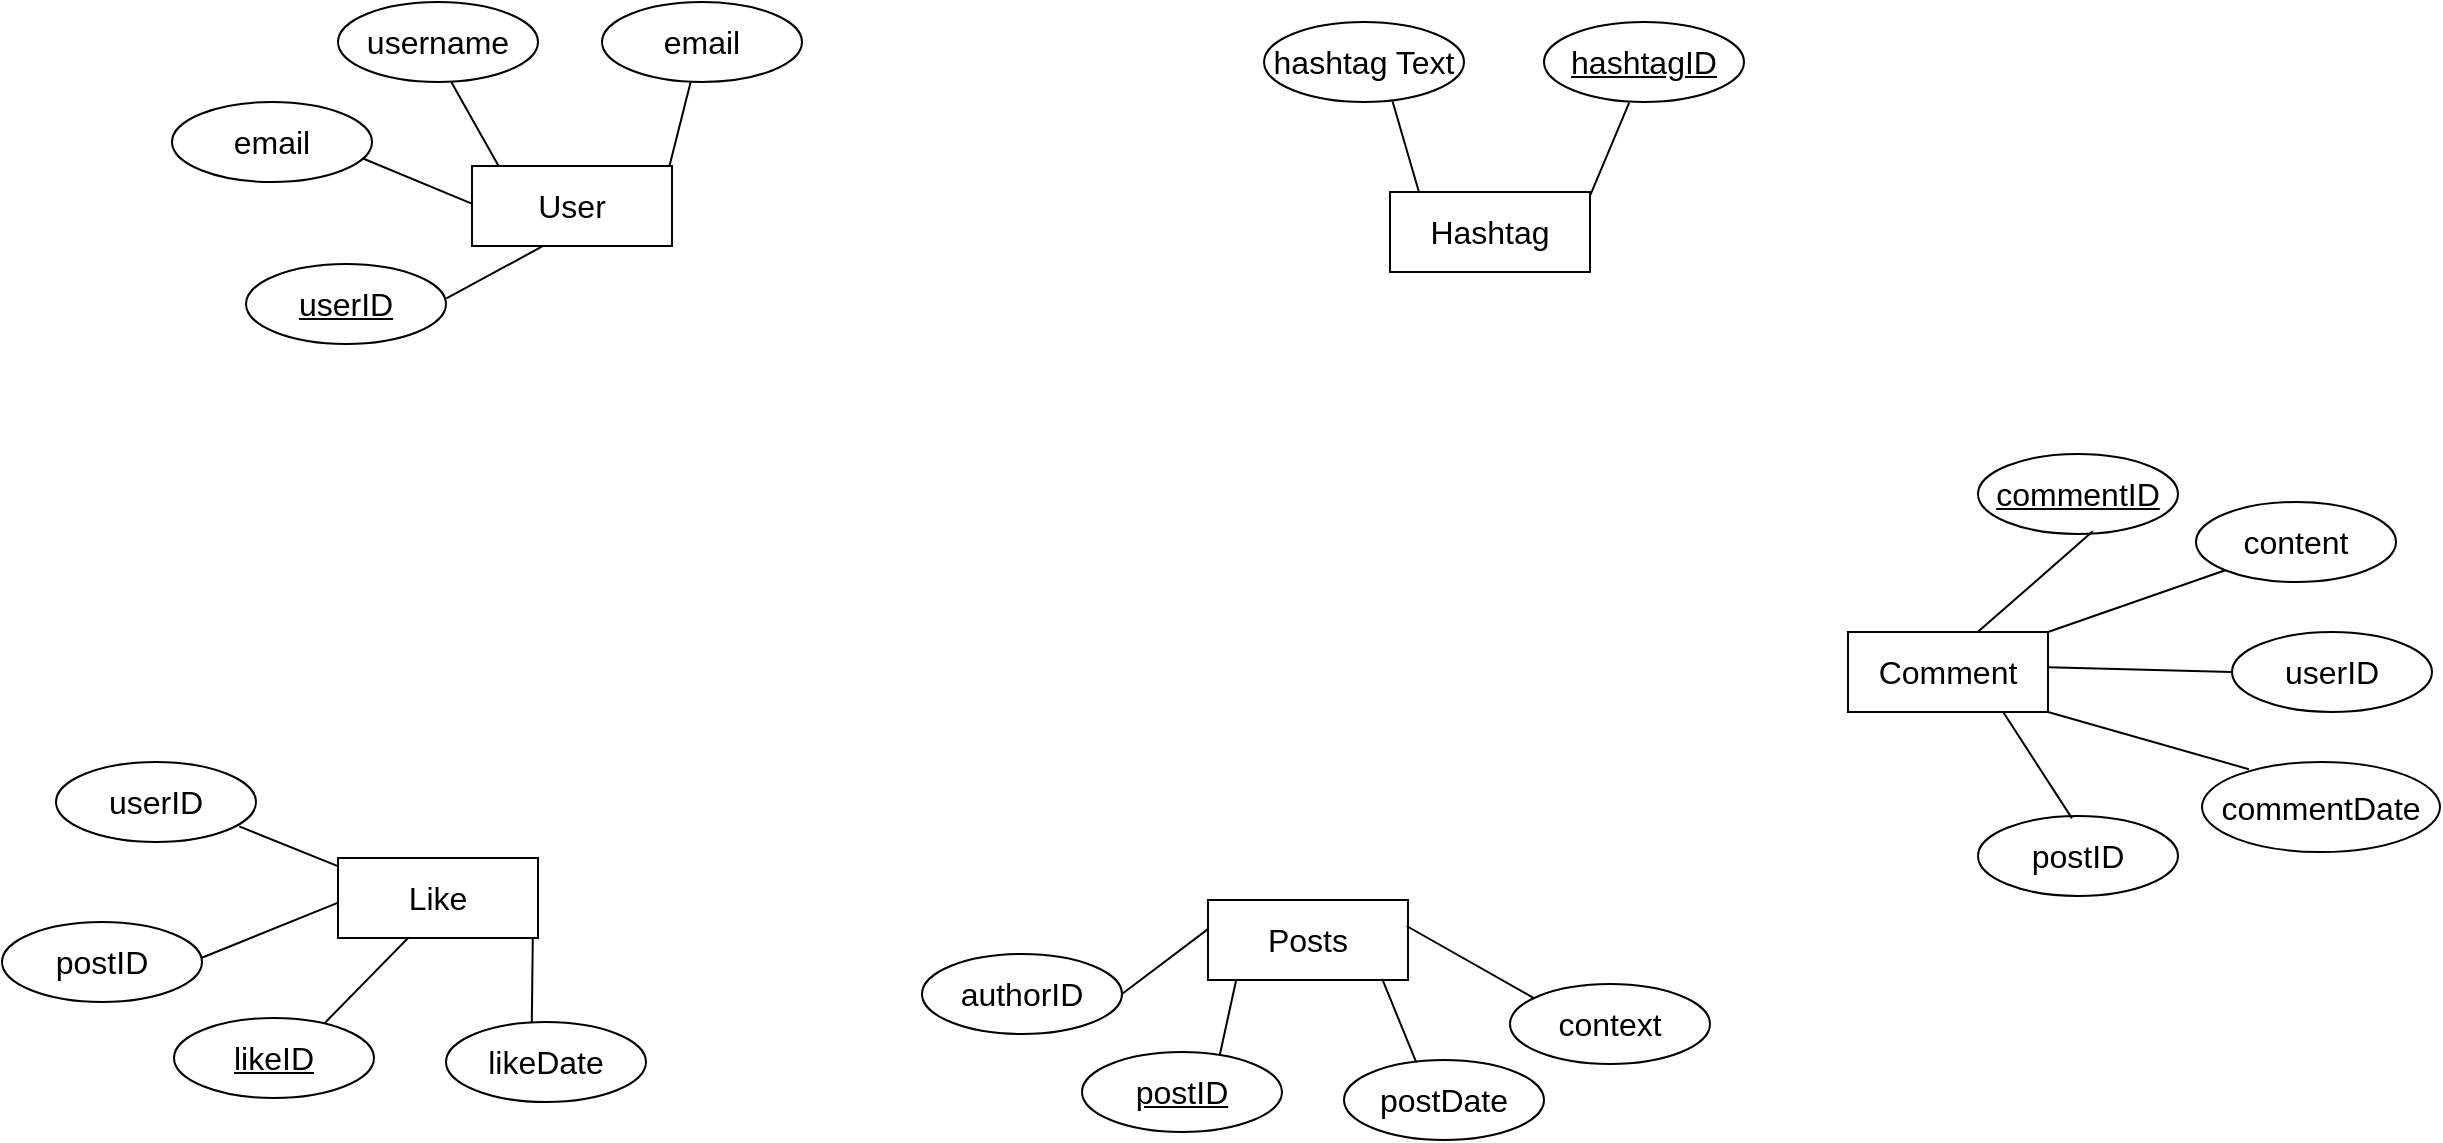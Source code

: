 <mxfile version="21.8.2" type="github">
  <diagram name="Page-1" id="0xXDIpslHWF_h3QKl0N0">
    <mxGraphModel dx="2205" dy="1576" grid="0" gridSize="10" guides="1" tooltips="1" connect="1" arrows="1" fold="1" page="0" pageScale="1" pageWidth="827" pageHeight="1169" math="0" shadow="0">
      <root>
        <mxCell id="0" />
        <mxCell id="1" parent="0" />
        <mxCell id="wwoop0thXE-48_Gn2f_M-79" style="edgeStyle=none;curved=1;rounded=0;orthogonalLoop=1;jettySize=auto;html=1;exitX=0.5;exitY=0;exitDx=0;exitDy=0;fontSize=12;startSize=8;endSize=8;" edge="1" parent="1">
          <mxGeometry relative="1" as="geometry">
            <mxPoint x="87" y="-410" as="sourcePoint" />
            <mxPoint x="87" y="-410" as="targetPoint" />
          </mxGeometry>
        </mxCell>
        <mxCell id="wwoop0thXE-48_Gn2f_M-177" value="User" style="whiteSpace=wrap;html=1;align=center;fontSize=16;" vertex="1" parent="1">
          <mxGeometry x="-259" y="-543" width="100" height="40" as="geometry" />
        </mxCell>
        <mxCell id="wwoop0thXE-48_Gn2f_M-179" value="Hashtag" style="whiteSpace=wrap;html=1;align=center;fontSize=16;" vertex="1" parent="1">
          <mxGeometry x="200" y="-530" width="100" height="40" as="geometry" />
        </mxCell>
        <mxCell id="wwoop0thXE-48_Gn2f_M-180" value="Comment" style="whiteSpace=wrap;html=1;align=center;fontSize=16;" vertex="1" parent="1">
          <mxGeometry x="429" y="-310" width="100" height="40" as="geometry" />
        </mxCell>
        <mxCell id="wwoop0thXE-48_Gn2f_M-181" value="Posts" style="whiteSpace=wrap;html=1;align=center;fontSize=16;" vertex="1" parent="1">
          <mxGeometry x="109" y="-176" width="100" height="40" as="geometry" />
        </mxCell>
        <mxCell id="wwoop0thXE-48_Gn2f_M-182" value="" style="endArrow=none;html=1;rounded=0;fontSize=12;startSize=8;endSize=8;curved=1;exitX=0.567;exitY=1.003;exitDx=0;exitDy=0;exitPerimeter=0;entryX=0.133;entryY=-0.001;entryDx=0;entryDy=0;entryPerimeter=0;" edge="1" parent="1" source="wwoop0thXE-48_Gn2f_M-184" target="wwoop0thXE-48_Gn2f_M-177">
          <mxGeometry relative="1" as="geometry">
            <mxPoint x="-273" y="-585" as="sourcePoint" />
            <mxPoint x="-262" y="-545" as="targetPoint" />
          </mxGeometry>
        </mxCell>
        <mxCell id="wwoop0thXE-48_Gn2f_M-184" value="username" style="ellipse;whiteSpace=wrap;html=1;align=center;fontSize=16;" vertex="1" parent="1">
          <mxGeometry x="-326" y="-625" width="100" height="40" as="geometry" />
        </mxCell>
        <mxCell id="wwoop0thXE-48_Gn2f_M-185" value="" style="endArrow=none;html=1;rounded=0;fontSize=12;startSize=8;endSize=8;curved=1;exitX=0.443;exitY=1.003;exitDx=0;exitDy=0;exitPerimeter=0;entryX=0.987;entryY=0.004;entryDx=0;entryDy=0;entryPerimeter=0;" edge="1" parent="1" source="wwoop0thXE-48_Gn2f_M-186" target="wwoop0thXE-48_Gn2f_M-177">
          <mxGeometry relative="1" as="geometry">
            <mxPoint x="-154" y="-584" as="sourcePoint" />
            <mxPoint x="-176" y="-544" as="targetPoint" />
          </mxGeometry>
        </mxCell>
        <mxCell id="wwoop0thXE-48_Gn2f_M-186" value="email" style="ellipse;whiteSpace=wrap;html=1;align=center;fontSize=16;" vertex="1" parent="1">
          <mxGeometry x="-194" y="-625" width="100" height="40" as="geometry" />
        </mxCell>
        <mxCell id="wwoop0thXE-48_Gn2f_M-187" value="" style="endArrow=none;html=1;rounded=0;fontSize=12;startSize=8;endSize=8;curved=1;exitX=0.955;exitY=0.706;exitDx=0;exitDy=0;exitPerimeter=0;entryX=-0.004;entryY=0.468;entryDx=0;entryDy=0;entryPerimeter=0;" edge="1" parent="1" source="wwoop0thXE-48_Gn2f_M-189" target="wwoop0thXE-48_Gn2f_M-177">
          <mxGeometry relative="1" as="geometry">
            <mxPoint x="-320" y="-541" as="sourcePoint" />
            <mxPoint x="-272" y="-526" as="targetPoint" />
          </mxGeometry>
        </mxCell>
        <mxCell id="wwoop0thXE-48_Gn2f_M-189" value="email" style="ellipse;whiteSpace=wrap;html=1;align=center;fontSize=16;" vertex="1" parent="1">
          <mxGeometry x="-409" y="-575" width="100" height="40" as="geometry" />
        </mxCell>
        <mxCell id="wwoop0thXE-48_Gn2f_M-203" value="userID" style="ellipse;whiteSpace=wrap;html=1;align=center;fontStyle=4;fontSize=16;" vertex="1" parent="1">
          <mxGeometry x="-372" y="-494" width="100" height="40" as="geometry" />
        </mxCell>
        <mxCell id="wwoop0thXE-48_Gn2f_M-204" value="" style="endArrow=none;html=1;rounded=0;fontSize=12;startSize=8;endSize=8;curved=1;entryX=0.356;entryY=0.999;entryDx=0;entryDy=0;entryPerimeter=0;exitX=1.002;exitY=0.431;exitDx=0;exitDy=0;exitPerimeter=0;" edge="1" parent="1" source="wwoop0thXE-48_Gn2f_M-203" target="wwoop0thXE-48_Gn2f_M-177">
          <mxGeometry relative="1" as="geometry">
            <mxPoint x="-272" y="-475" as="sourcePoint" />
            <mxPoint x="-246" y="-503" as="targetPoint" />
          </mxGeometry>
        </mxCell>
        <mxCell id="wwoop0thXE-48_Gn2f_M-205" value="" style="endArrow=none;html=1;rounded=0;fontSize=12;startSize=8;endSize=8;curved=1;exitX=0.426;exitY=1.008;exitDx=0;exitDy=0;exitPerimeter=0;entryX=1.001;entryY=0.041;entryDx=0;entryDy=0;entryPerimeter=0;" edge="1" parent="1" source="wwoop0thXE-48_Gn2f_M-207" target="wwoop0thXE-48_Gn2f_M-179">
          <mxGeometry relative="1" as="geometry">
            <mxPoint x="318" y="-577" as="sourcePoint" />
            <mxPoint x="296" y="-537" as="targetPoint" />
          </mxGeometry>
        </mxCell>
        <mxCell id="wwoop0thXE-48_Gn2f_M-206" value="" style="endArrow=none;html=1;rounded=0;fontSize=12;startSize=8;endSize=8;curved=1;entryX=0.144;entryY=-0.007;entryDx=0;entryDy=0;entryPerimeter=0;exitX=0.643;exitY=0.994;exitDx=0;exitDy=0;exitPerimeter=0;" edge="1" parent="1" source="wwoop0thXE-48_Gn2f_M-208" target="wwoop0thXE-48_Gn2f_M-179">
          <mxGeometry relative="1" as="geometry">
            <mxPoint x="193" y="-579" as="sourcePoint" />
            <mxPoint x="211" y="-537" as="targetPoint" />
          </mxGeometry>
        </mxCell>
        <mxCell id="wwoop0thXE-48_Gn2f_M-207" value="&lt;u&gt;hashtagID&lt;/u&gt;" style="ellipse;whiteSpace=wrap;html=1;align=center;fontSize=16;" vertex="1" parent="1">
          <mxGeometry x="277" y="-615" width="100" height="40" as="geometry" />
        </mxCell>
        <mxCell id="wwoop0thXE-48_Gn2f_M-208" value="hashtag Text" style="ellipse;whiteSpace=wrap;html=1;align=center;fontSize=16;" vertex="1" parent="1">
          <mxGeometry x="137" y="-615" width="100" height="40" as="geometry" />
        </mxCell>
        <mxCell id="wwoop0thXE-48_Gn2f_M-209" value="Like" style="whiteSpace=wrap;html=1;align=center;fontSize=16;" vertex="1" parent="1">
          <mxGeometry x="-326" y="-197" width="100" height="40" as="geometry" />
        </mxCell>
        <mxCell id="wwoop0thXE-48_Gn2f_M-210" value="" style="endArrow=none;html=1;rounded=0;fontSize=12;startSize=8;endSize=8;curved=1;exitX=0.916;exitY=0.805;exitDx=0;exitDy=0;exitPerimeter=0;entryX=-0.004;entryY=0.099;entryDx=0;entryDy=0;entryPerimeter=0;" edge="1" parent="1" source="wwoop0thXE-48_Gn2f_M-218" target="wwoop0thXE-48_Gn2f_M-209">
          <mxGeometry relative="1" as="geometry">
            <mxPoint x="-378" y="-214" as="sourcePoint" />
            <mxPoint x="-345" y="-185" as="targetPoint" />
          </mxGeometry>
        </mxCell>
        <mxCell id="wwoop0thXE-48_Gn2f_M-211" value="postID" style="ellipse;whiteSpace=wrap;html=1;align=center;fontSize=16;" vertex="1" parent="1">
          <mxGeometry x="-494" y="-165" width="100" height="40" as="geometry" />
        </mxCell>
        <mxCell id="wwoop0thXE-48_Gn2f_M-212" value="" style="endArrow=none;html=1;rounded=0;fontSize=12;startSize=8;endSize=8;curved=1;entryX=0.974;entryY=0.99;entryDx=0;entryDy=0;entryPerimeter=0;exitX=0.429;exitY=0.001;exitDx=0;exitDy=0;exitPerimeter=0;" edge="1" parent="1" source="wwoop0thXE-48_Gn2f_M-213" target="wwoop0thXE-48_Gn2f_M-209">
          <mxGeometry relative="1" as="geometry">
            <mxPoint x="-230" y="-113" as="sourcePoint" />
            <mxPoint x="-247" y="-147" as="targetPoint" />
          </mxGeometry>
        </mxCell>
        <mxCell id="wwoop0thXE-48_Gn2f_M-213" value="likeDate" style="ellipse;whiteSpace=wrap;html=1;align=center;fontSize=16;" vertex="1" parent="1">
          <mxGeometry x="-272" y="-115" width="100" height="40" as="geometry" />
        </mxCell>
        <mxCell id="wwoop0thXE-48_Gn2f_M-214" value="" style="endArrow=none;html=1;rounded=0;fontSize=12;startSize=8;endSize=8;curved=1;exitX=0.999;exitY=0.447;exitDx=0;exitDy=0;exitPerimeter=0;entryX=-0.002;entryY=0.561;entryDx=0;entryDy=0;entryPerimeter=0;" edge="1" parent="1" source="wwoop0thXE-48_Gn2f_M-211" target="wwoop0thXE-48_Gn2f_M-209">
          <mxGeometry relative="1" as="geometry">
            <mxPoint x="-396" y="-149" as="sourcePoint" />
            <mxPoint x="-345" y="-167" as="targetPoint" />
          </mxGeometry>
        </mxCell>
        <mxCell id="wwoop0thXE-48_Gn2f_M-216" value="likeID" style="ellipse;whiteSpace=wrap;html=1;align=center;fontStyle=4;fontSize=16;" vertex="1" parent="1">
          <mxGeometry x="-408" y="-117" width="100" height="40" as="geometry" />
        </mxCell>
        <mxCell id="wwoop0thXE-48_Gn2f_M-217" value="" style="endArrow=none;html=1;rounded=0;fontSize=12;startSize=8;endSize=8;curved=1;entryX=0.354;entryY=0.99;entryDx=0;entryDy=0;entryPerimeter=0;exitX=0.754;exitY=0.062;exitDx=0;exitDy=0;exitPerimeter=0;" edge="1" parent="1" target="wwoop0thXE-48_Gn2f_M-209" source="wwoop0thXE-48_Gn2f_M-216">
          <mxGeometry relative="1" as="geometry">
            <mxPoint x="-345" y="-116" as="sourcePoint" />
            <mxPoint x="-319" y="-144" as="targetPoint" />
          </mxGeometry>
        </mxCell>
        <mxCell id="wwoop0thXE-48_Gn2f_M-218" value="userID" style="ellipse;whiteSpace=wrap;html=1;align=center;fontSize=16;" vertex="1" parent="1">
          <mxGeometry x="-467" y="-245" width="100" height="40" as="geometry" />
        </mxCell>
        <mxCell id="wwoop0thXE-48_Gn2f_M-219" value="" style="endArrow=none;html=1;rounded=0;fontSize=12;startSize=8;endSize=8;curved=1;entryX=0.871;entryY=0.987;entryDx=0;entryDy=0;entryPerimeter=0;exitX=0.364;exitY=0.046;exitDx=0;exitDy=0;exitPerimeter=0;" edge="1" parent="1" source="wwoop0thXE-48_Gn2f_M-220" target="wwoop0thXE-48_Gn2f_M-181">
          <mxGeometry relative="1" as="geometry">
            <mxPoint x="219" y="-102" as="sourcePoint" />
            <mxPoint x="202" y="-128" as="targetPoint" />
          </mxGeometry>
        </mxCell>
        <mxCell id="wwoop0thXE-48_Gn2f_M-220" value="postDate" style="ellipse;whiteSpace=wrap;html=1;align=center;fontSize=16;" vertex="1" parent="1">
          <mxGeometry x="177" y="-96" width="100" height="40" as="geometry" />
        </mxCell>
        <mxCell id="wwoop0thXE-48_Gn2f_M-221" value="" style="endArrow=none;html=1;rounded=0;fontSize=12;startSize=8;endSize=8;curved=1;entryX=0.142;entryY=0.987;entryDx=0;entryDy=0;entryPerimeter=0;exitX=0.688;exitY=0.047;exitDx=0;exitDy=0;exitPerimeter=0;" edge="1" parent="1" source="wwoop0thXE-48_Gn2f_M-222" target="wwoop0thXE-48_Gn2f_M-181">
          <mxGeometry relative="1" as="geometry">
            <mxPoint x="104" y="-97" as="sourcePoint" />
            <mxPoint x="136" y="-127" as="targetPoint" />
          </mxGeometry>
        </mxCell>
        <mxCell id="wwoop0thXE-48_Gn2f_M-222" value="&lt;u&gt;postID&lt;/u&gt;" style="ellipse;whiteSpace=wrap;html=1;align=center;fontSize=16;" vertex="1" parent="1">
          <mxGeometry x="46" y="-100" width="100" height="40" as="geometry" />
        </mxCell>
        <mxCell id="wwoop0thXE-48_Gn2f_M-223" value="" style="endArrow=none;html=1;rounded=0;fontSize=12;startSize=8;endSize=8;curved=1;exitX=0.993;exitY=0.325;exitDx=0;exitDy=0;exitPerimeter=0;entryX=0.117;entryY=0.172;entryDx=0;entryDy=0;entryPerimeter=0;" edge="1" parent="1" source="wwoop0thXE-48_Gn2f_M-181" target="wwoop0thXE-48_Gn2f_M-227">
          <mxGeometry relative="1" as="geometry">
            <mxPoint x="217" y="-151" as="sourcePoint" />
            <mxPoint x="270" y="-122" as="targetPoint" />
          </mxGeometry>
        </mxCell>
        <mxCell id="wwoop0thXE-48_Gn2f_M-224" value="" style="endArrow=none;html=1;rounded=0;fontSize=12;startSize=8;endSize=8;curved=1;entryX=-0.002;entryY=0.367;entryDx=0;entryDy=0;entryPerimeter=0;exitX=1;exitY=0.5;exitDx=0;exitDy=0;" edge="1" parent="1" source="wwoop0thXE-48_Gn2f_M-225" target="wwoop0thXE-48_Gn2f_M-181">
          <mxGeometry relative="1" as="geometry">
            <mxPoint x="63" y="-132" as="sourcePoint" />
            <mxPoint x="114" y="-150" as="targetPoint" />
          </mxGeometry>
        </mxCell>
        <mxCell id="wwoop0thXE-48_Gn2f_M-225" value="authorID" style="ellipse;whiteSpace=wrap;html=1;align=center;fontSize=16;" vertex="1" parent="1">
          <mxGeometry x="-34" y="-149" width="100" height="40" as="geometry" />
        </mxCell>
        <mxCell id="wwoop0thXE-48_Gn2f_M-227" value="context" style="ellipse;whiteSpace=wrap;html=1;align=center;fontSize=16;" vertex="1" parent="1">
          <mxGeometry x="260" y="-134" width="100" height="40" as="geometry" />
        </mxCell>
        <mxCell id="wwoop0thXE-48_Gn2f_M-228" value="" style="endArrow=none;html=1;rounded=0;fontSize=12;startSize=8;endSize=8;curved=1;exitX=0;exitY=1;exitDx=0;exitDy=0;entryX=1;entryY=0;entryDx=0;entryDy=0;" edge="1" parent="1" source="wwoop0thXE-48_Gn2f_M-236" target="wwoop0thXE-48_Gn2f_M-180">
          <mxGeometry relative="1" as="geometry">
            <mxPoint x="613" y="-329" as="sourcePoint" />
            <mxPoint x="583" y="-307" as="targetPoint" />
          </mxGeometry>
        </mxCell>
        <mxCell id="wwoop0thXE-48_Gn2f_M-229" value="&lt;u&gt;commentID&lt;/u&gt;" style="ellipse;whiteSpace=wrap;html=1;align=center;fontSize=16;" vertex="1" parent="1">
          <mxGeometry x="494" y="-399" width="100" height="40" as="geometry" />
        </mxCell>
        <mxCell id="wwoop0thXE-48_Gn2f_M-230" value="" style="endArrow=none;html=1;rounded=0;fontSize=12;startSize=8;endSize=8;curved=1;exitX=1;exitY=1;exitDx=0;exitDy=0;entryX=0.197;entryY=0.08;entryDx=0;entryDy=0;entryPerimeter=0;" edge="1" parent="1" source="wwoop0thXE-48_Gn2f_M-180" target="wwoop0thXE-48_Gn2f_M-231">
          <mxGeometry relative="1" as="geometry">
            <mxPoint x="580" y="-270" as="sourcePoint" />
            <mxPoint x="633" y="-241" as="targetPoint" />
          </mxGeometry>
        </mxCell>
        <mxCell id="wwoop0thXE-48_Gn2f_M-231" value="commentDate" style="ellipse;whiteSpace=wrap;html=1;align=center;fontSize=16;" vertex="1" parent="1">
          <mxGeometry x="606" y="-245" width="119" height="45" as="geometry" />
        </mxCell>
        <mxCell id="wwoop0thXE-48_Gn2f_M-232" value="" style="endArrow=none;html=1;rounded=0;fontSize=12;startSize=8;endSize=8;curved=1;entryX=0.999;entryY=0.44;entryDx=0;entryDy=0;entryPerimeter=0;exitX=0;exitY=0.5;exitDx=0;exitDy=0;" edge="1" parent="1" source="wwoop0thXE-48_Gn2f_M-235" target="wwoop0thXE-48_Gn2f_M-180">
          <mxGeometry relative="1" as="geometry">
            <mxPoint x="627" y="-290.56" as="sourcePoint" />
            <mxPoint x="583" y="-290.56" as="targetPoint" />
          </mxGeometry>
        </mxCell>
        <mxCell id="wwoop0thXE-48_Gn2f_M-235" value="userID" style="ellipse;whiteSpace=wrap;html=1;align=center;fontSize=16;" vertex="1" parent="1">
          <mxGeometry x="621" y="-310" width="100" height="40" as="geometry" />
        </mxCell>
        <mxCell id="wwoop0thXE-48_Gn2f_M-236" value="content" style="ellipse;whiteSpace=wrap;html=1;align=center;fontSize=16;" vertex="1" parent="1">
          <mxGeometry x="603" y="-375" width="100" height="40" as="geometry" />
        </mxCell>
        <mxCell id="wwoop0thXE-48_Gn2f_M-239" value="postID" style="ellipse;whiteSpace=wrap;html=1;align=center;fontSize=16;" vertex="1" parent="1">
          <mxGeometry x="494" y="-218" width="100" height="40" as="geometry" />
        </mxCell>
        <mxCell id="wwoop0thXE-48_Gn2f_M-240" value="" style="endArrow=none;html=1;rounded=0;fontSize=12;startSize=8;endSize=8;curved=1;entryX=0.647;entryY=0.004;entryDx=0;entryDy=0;entryPerimeter=0;exitX=0.574;exitY=0.967;exitDx=0;exitDy=0;exitPerimeter=0;" edge="1" parent="1" source="wwoop0thXE-48_Gn2f_M-229" target="wwoop0thXE-48_Gn2f_M-180">
          <mxGeometry relative="1" as="geometry">
            <mxPoint x="547" y="-359" as="sourcePoint" />
            <mxPoint x="550" y="-315" as="targetPoint" />
          </mxGeometry>
        </mxCell>
        <mxCell id="wwoop0thXE-48_Gn2f_M-241" value="" style="endArrow=none;html=1;rounded=0;fontSize=12;startSize=8;endSize=8;curved=1;exitX=0.774;exitY=0.994;exitDx=0;exitDy=0;entryX=0.47;entryY=0.03;entryDx=0;entryDy=0;entryPerimeter=0;exitPerimeter=0;" edge="1" parent="1" source="wwoop0thXE-48_Gn2f_M-180" target="wwoop0thXE-48_Gn2f_M-239">
          <mxGeometry relative="1" as="geometry">
            <mxPoint x="500" y="-266" as="sourcePoint" />
            <mxPoint x="537" y="-217" as="targetPoint" />
          </mxGeometry>
        </mxCell>
      </root>
    </mxGraphModel>
  </diagram>
</mxfile>
